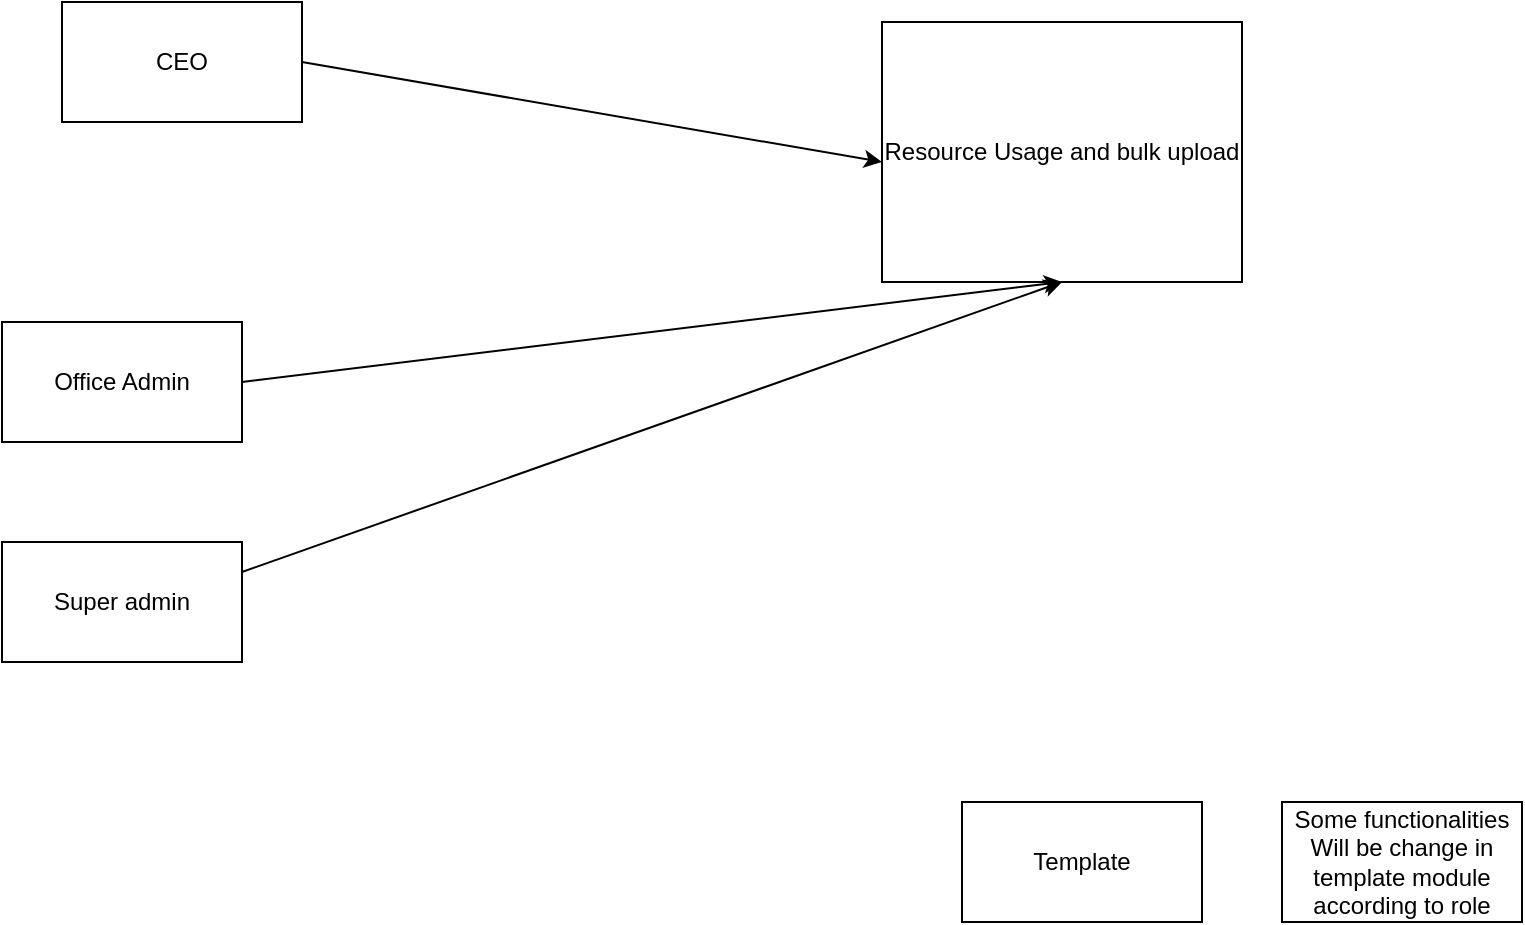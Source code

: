 <mxfile>
    <diagram id="yUjLBb2r-1u3SRCKhCN2" name="Page-1">
        <mxGraphModel dx="793" dy="537" grid="1" gridSize="10" guides="1" tooltips="1" connect="1" arrows="1" fold="1" page="1" pageScale="1" pageWidth="1200" pageHeight="1600" math="0" shadow="0">
            <root>
                <mxCell id="0"/>
                <mxCell id="1" parent="0"/>
                <mxCell id="2" value="Template" style="whiteSpace=wrap;html=1;" parent="1" vertex="1">
                    <mxGeometry x="620" y="510" width="120" height="60" as="geometry"/>
                </mxCell>
                <mxCell id="5" style="edgeStyle=none;html=1;exitX=1;exitY=0.5;exitDx=0;exitDy=0;" parent="1" source="3" edge="1">
                    <mxGeometry relative="1" as="geometry">
                        <mxPoint x="580" y="190" as="targetPoint"/>
                    </mxGeometry>
                </mxCell>
                <mxCell id="3" value="CEO" style="whiteSpace=wrap;html=1;" parent="1" vertex="1">
                    <mxGeometry x="170" y="110" width="120" height="60" as="geometry"/>
                </mxCell>
                <mxCell id="7" value="Resource Usage and bulk upload" style="whiteSpace=wrap;html=1;" parent="1" vertex="1">
                    <mxGeometry x="580" y="120" width="180" height="130" as="geometry"/>
                </mxCell>
                <mxCell id="9" style="edgeStyle=none;html=1;exitX=1;exitY=0.5;exitDx=0;exitDy=0;entryX=0.5;entryY=1;entryDx=0;entryDy=0;" parent="1" source="8" target="7" edge="1">
                    <mxGeometry relative="1" as="geometry">
                        <mxPoint x="650" y="260" as="targetPoint"/>
                    </mxGeometry>
                </mxCell>
                <mxCell id="8" value="Office Admin" style="whiteSpace=wrap;html=1;" parent="1" vertex="1">
                    <mxGeometry x="140" y="270" width="120" height="60" as="geometry"/>
                </mxCell>
                <mxCell id="11" value="Some functionalities Will be change in template module according to role" style="whiteSpace=wrap;html=1;" parent="1" vertex="1">
                    <mxGeometry x="780" y="510" width="120" height="60" as="geometry"/>
                </mxCell>
                <mxCell id="13" style="edgeStyle=none;html=1;exitX=1;exitY=0.25;exitDx=0;exitDy=0;entryX=0.5;entryY=1;entryDx=0;entryDy=0;" edge="1" parent="1" source="12" target="7">
                    <mxGeometry relative="1" as="geometry"/>
                </mxCell>
                <mxCell id="12" value="Super admin" style="whiteSpace=wrap;html=1;" vertex="1" parent="1">
                    <mxGeometry x="140" y="380" width="120" height="60" as="geometry"/>
                </mxCell>
            </root>
        </mxGraphModel>
    </diagram>
</mxfile>